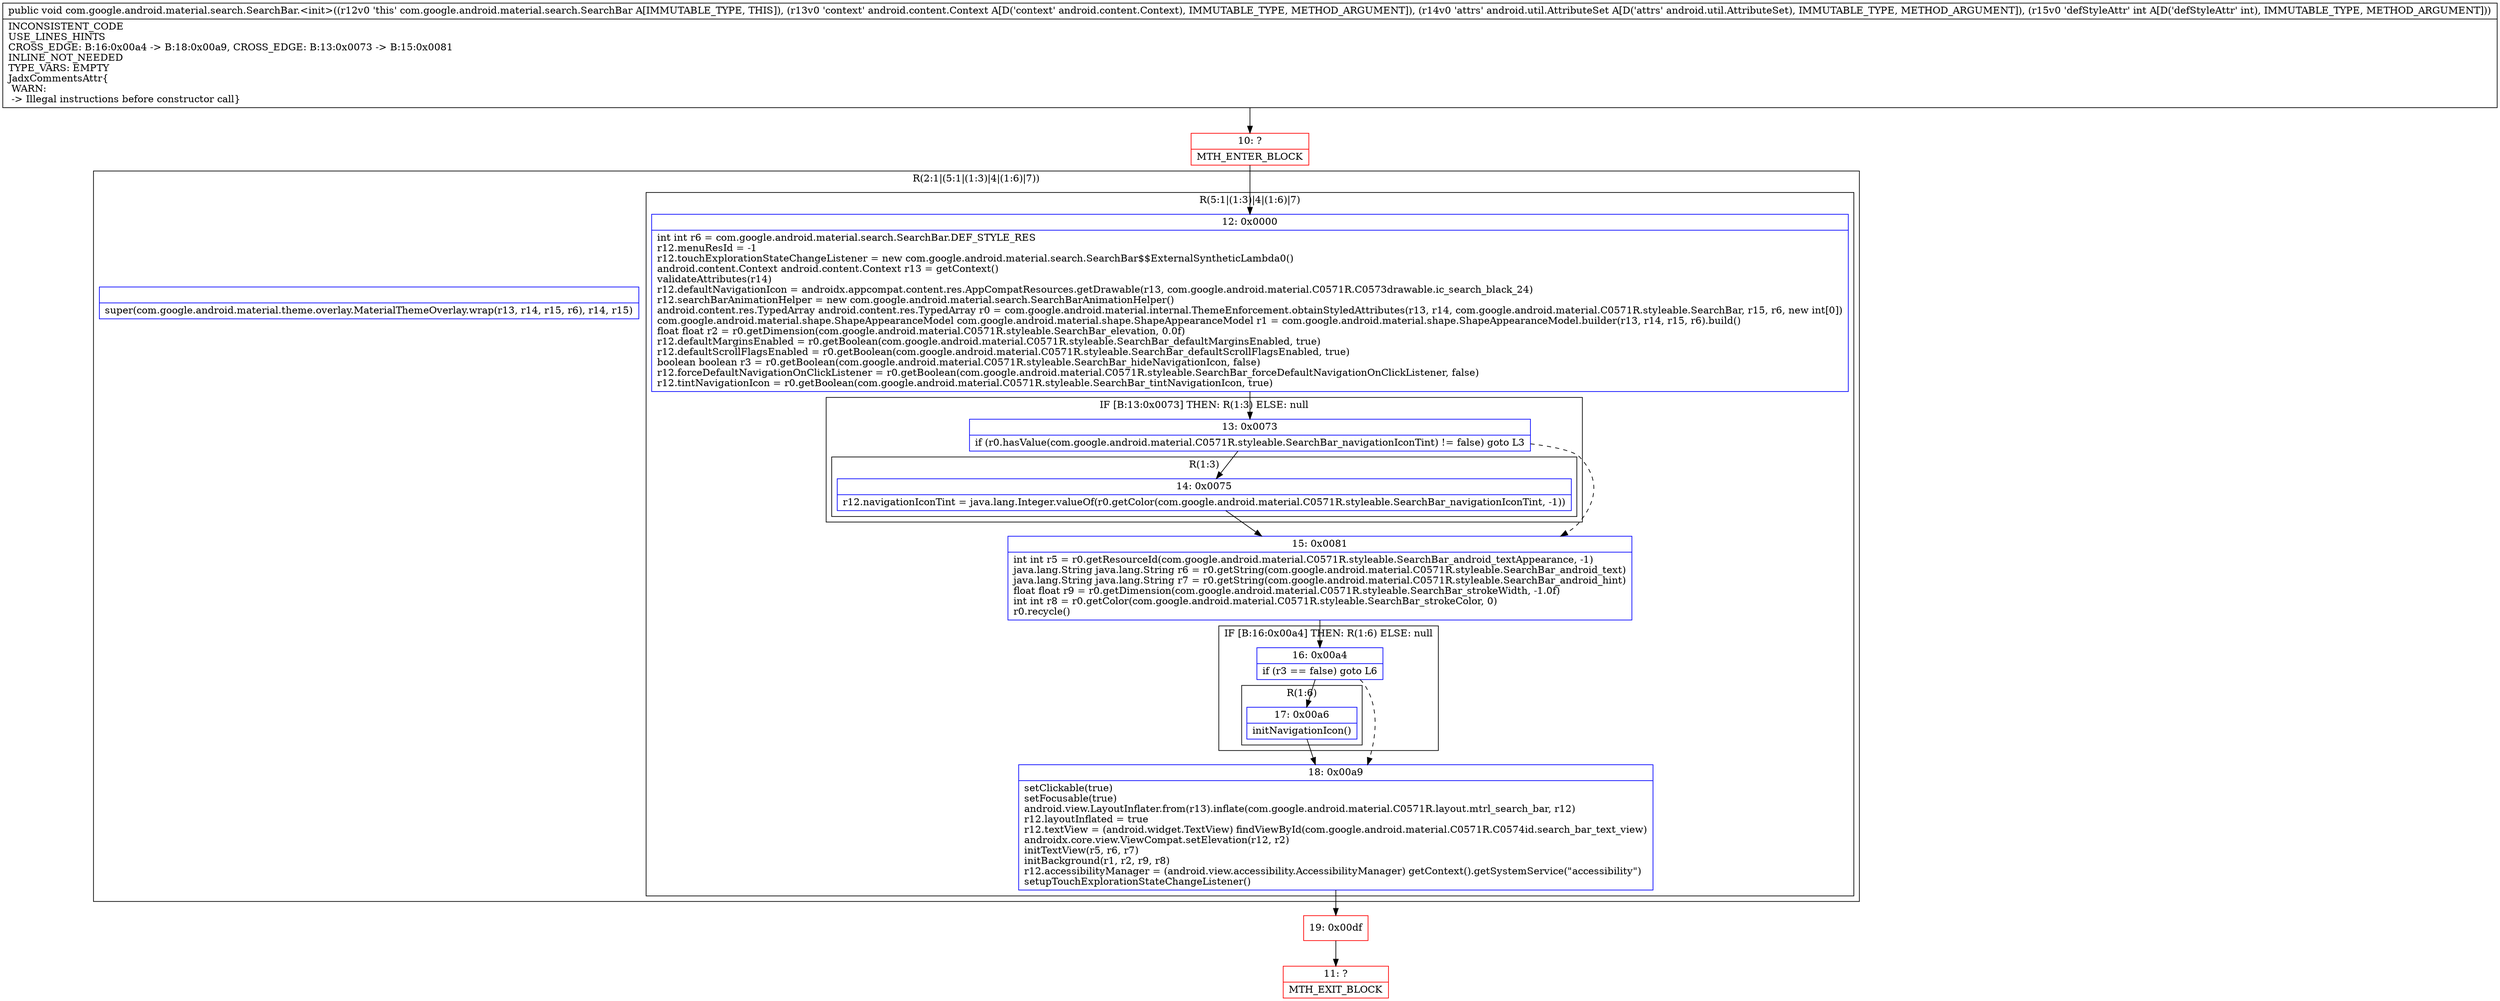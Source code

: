 digraph "CFG forcom.google.android.material.search.SearchBar.\<init\>(Landroid\/content\/Context;Landroid\/util\/AttributeSet;I)V" {
subgraph cluster_Region_141571240 {
label = "R(2:1|(5:1|(1:3)|4|(1:6)|7))";
node [shape=record,color=blue];
Node_InsnContainer_1418866523 [shape=record,label="{|super(com.google.android.material.theme.overlay.MaterialThemeOverlay.wrap(r13, r14, r15, r6), r14, r15)\l}"];
subgraph cluster_Region_1541769636 {
label = "R(5:1|(1:3)|4|(1:6)|7)";
node [shape=record,color=blue];
Node_12 [shape=record,label="{12\:\ 0x0000|int int r6 = com.google.android.material.search.SearchBar.DEF_STYLE_RES\lr12.menuResId = \-1\lr12.touchExplorationStateChangeListener = new com.google.android.material.search.SearchBar$$ExternalSyntheticLambda0()\landroid.content.Context android.content.Context r13 = getContext()\lvalidateAttributes(r14)\lr12.defaultNavigationIcon = androidx.appcompat.content.res.AppCompatResources.getDrawable(r13, com.google.android.material.C0571R.C0573drawable.ic_search_black_24)\lr12.searchBarAnimationHelper = new com.google.android.material.search.SearchBarAnimationHelper()\landroid.content.res.TypedArray android.content.res.TypedArray r0 = com.google.android.material.internal.ThemeEnforcement.obtainStyledAttributes(r13, r14, com.google.android.material.C0571R.styleable.SearchBar, r15, r6, new int[0])\lcom.google.android.material.shape.ShapeAppearanceModel com.google.android.material.shape.ShapeAppearanceModel r1 = com.google.android.material.shape.ShapeAppearanceModel.builder(r13, r14, r15, r6).build()\lfloat float r2 = r0.getDimension(com.google.android.material.C0571R.styleable.SearchBar_elevation, 0.0f)\lr12.defaultMarginsEnabled = r0.getBoolean(com.google.android.material.C0571R.styleable.SearchBar_defaultMarginsEnabled, true)\lr12.defaultScrollFlagsEnabled = r0.getBoolean(com.google.android.material.C0571R.styleable.SearchBar_defaultScrollFlagsEnabled, true)\lboolean boolean r3 = r0.getBoolean(com.google.android.material.C0571R.styleable.SearchBar_hideNavigationIcon, false)\lr12.forceDefaultNavigationOnClickListener = r0.getBoolean(com.google.android.material.C0571R.styleable.SearchBar_forceDefaultNavigationOnClickListener, false)\lr12.tintNavigationIcon = r0.getBoolean(com.google.android.material.C0571R.styleable.SearchBar_tintNavigationIcon, true)\l}"];
subgraph cluster_IfRegion_1583396058 {
label = "IF [B:13:0x0073] THEN: R(1:3) ELSE: null";
node [shape=record,color=blue];
Node_13 [shape=record,label="{13\:\ 0x0073|if (r0.hasValue(com.google.android.material.C0571R.styleable.SearchBar_navigationIconTint) != false) goto L3\l}"];
subgraph cluster_Region_989645163 {
label = "R(1:3)";
node [shape=record,color=blue];
Node_14 [shape=record,label="{14\:\ 0x0075|r12.navigationIconTint = java.lang.Integer.valueOf(r0.getColor(com.google.android.material.C0571R.styleable.SearchBar_navigationIconTint, \-1))\l}"];
}
}
Node_15 [shape=record,label="{15\:\ 0x0081|int int r5 = r0.getResourceId(com.google.android.material.C0571R.styleable.SearchBar_android_textAppearance, \-1)\ljava.lang.String java.lang.String r6 = r0.getString(com.google.android.material.C0571R.styleable.SearchBar_android_text)\ljava.lang.String java.lang.String r7 = r0.getString(com.google.android.material.C0571R.styleable.SearchBar_android_hint)\lfloat float r9 = r0.getDimension(com.google.android.material.C0571R.styleable.SearchBar_strokeWidth, \-1.0f)\lint int r8 = r0.getColor(com.google.android.material.C0571R.styleable.SearchBar_strokeColor, 0)\lr0.recycle()\l}"];
subgraph cluster_IfRegion_1913217394 {
label = "IF [B:16:0x00a4] THEN: R(1:6) ELSE: null";
node [shape=record,color=blue];
Node_16 [shape=record,label="{16\:\ 0x00a4|if (r3 == false) goto L6\l}"];
subgraph cluster_Region_599322458 {
label = "R(1:6)";
node [shape=record,color=blue];
Node_17 [shape=record,label="{17\:\ 0x00a6|initNavigationIcon()\l}"];
}
}
Node_18 [shape=record,label="{18\:\ 0x00a9|setClickable(true)\lsetFocusable(true)\landroid.view.LayoutInflater.from(r13).inflate(com.google.android.material.C0571R.layout.mtrl_search_bar, r12)\lr12.layoutInflated = true\lr12.textView = (android.widget.TextView) findViewById(com.google.android.material.C0571R.C0574id.search_bar_text_view)\landroidx.core.view.ViewCompat.setElevation(r12, r2)\linitTextView(r5, r6, r7)\linitBackground(r1, r2, r9, r8)\lr12.accessibilityManager = (android.view.accessibility.AccessibilityManager) getContext().getSystemService(\"accessibility\")\lsetupTouchExplorationStateChangeListener()\l}"];
}
}
Node_10 [shape=record,color=red,label="{10\:\ ?|MTH_ENTER_BLOCK\l}"];
Node_19 [shape=record,color=red,label="{19\:\ 0x00df}"];
Node_11 [shape=record,color=red,label="{11\:\ ?|MTH_EXIT_BLOCK\l}"];
MethodNode[shape=record,label="{public void com.google.android.material.search.SearchBar.\<init\>((r12v0 'this' com.google.android.material.search.SearchBar A[IMMUTABLE_TYPE, THIS]), (r13v0 'context' android.content.Context A[D('context' android.content.Context), IMMUTABLE_TYPE, METHOD_ARGUMENT]), (r14v0 'attrs' android.util.AttributeSet A[D('attrs' android.util.AttributeSet), IMMUTABLE_TYPE, METHOD_ARGUMENT]), (r15v0 'defStyleAttr' int A[D('defStyleAttr' int), IMMUTABLE_TYPE, METHOD_ARGUMENT]))  | INCONSISTENT_CODE\lUSE_LINES_HINTS\lCROSS_EDGE: B:16:0x00a4 \-\> B:18:0x00a9, CROSS_EDGE: B:13:0x0073 \-\> B:15:0x0081\lINLINE_NOT_NEEDED\lTYPE_VARS: EMPTY\lJadxCommentsAttr\{\l WARN: \l \-\> Illegal instructions before constructor call\}\l}"];
MethodNode -> Node_10;Node_12 -> Node_13;
Node_13 -> Node_14;
Node_13 -> Node_15[style=dashed];
Node_14 -> Node_15;
Node_15 -> Node_16;
Node_16 -> Node_17;
Node_16 -> Node_18[style=dashed];
Node_17 -> Node_18;
Node_18 -> Node_19;
Node_10 -> Node_12;
Node_19 -> Node_11;
}

